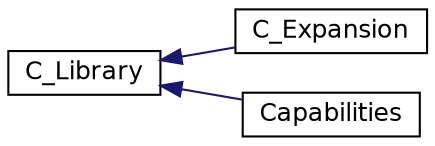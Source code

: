 digraph "Графічна ієрархія класів"
{
 // LATEX_PDF_SIZE
  edge [fontname="Helvetica",fontsize="12",labelfontname="Helvetica",labelfontsize="12"];
  node [fontname="Helvetica",fontsize="12",shape=record];
  rankdir="LR";
  Node0 [label="C_Library",height=0.2,width=0.4,color="black", fillcolor="white", style="filled",URL="$class_c___library.html",tooltip="< Оголошення базового класу C_Library"];
  Node0 -> Node1 [dir="back",color="midnightblue",fontsize="12",style="solid",fontname="Helvetica"];
  Node1 [label="C_Expansion",height=0.2,width=0.4,color="black", fillcolor="white", style="filled",URL="$class_c___expansion.html",tooltip="< Оголошення класа спадкоемця C_Expansion"];
  Node0 -> Node2 [dir="back",color="midnightblue",fontsize="12",style="solid",fontname="Helvetica"];
  Node2 [label="Capabilities",height=0.2,width=0.4,color="black", fillcolor="white", style="filled",URL="$class_capabilities.html",tooltip="< Оголошення класа спадкоемця Capabilities"];
}
